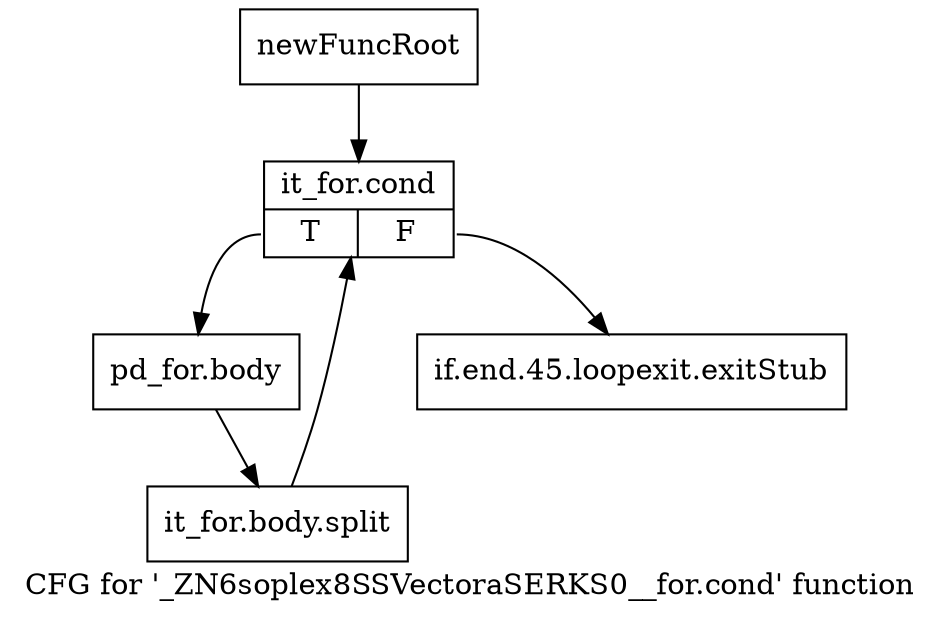 digraph "CFG for '_ZN6soplex8SSVectoraSERKS0__for.cond' function" {
	label="CFG for '_ZN6soplex8SSVectoraSERKS0__for.cond' function";

	Node0x2b488e0 [shape=record,label="{newFuncRoot}"];
	Node0x2b488e0 -> Node0x2b48980;
	Node0x2b48930 [shape=record,label="{if.end.45.loopexit.exitStub}"];
	Node0x2b48980 [shape=record,label="{it_for.cond|{<s0>T|<s1>F}}"];
	Node0x2b48980:s0 -> Node0x2b489d0;
	Node0x2b48980:s1 -> Node0x2b48930;
	Node0x2b489d0 [shape=record,label="{pd_for.body}"];
	Node0x2b489d0 -> Node0x350c8b0;
	Node0x350c8b0 [shape=record,label="{it_for.body.split}"];
	Node0x350c8b0 -> Node0x2b48980;
}
